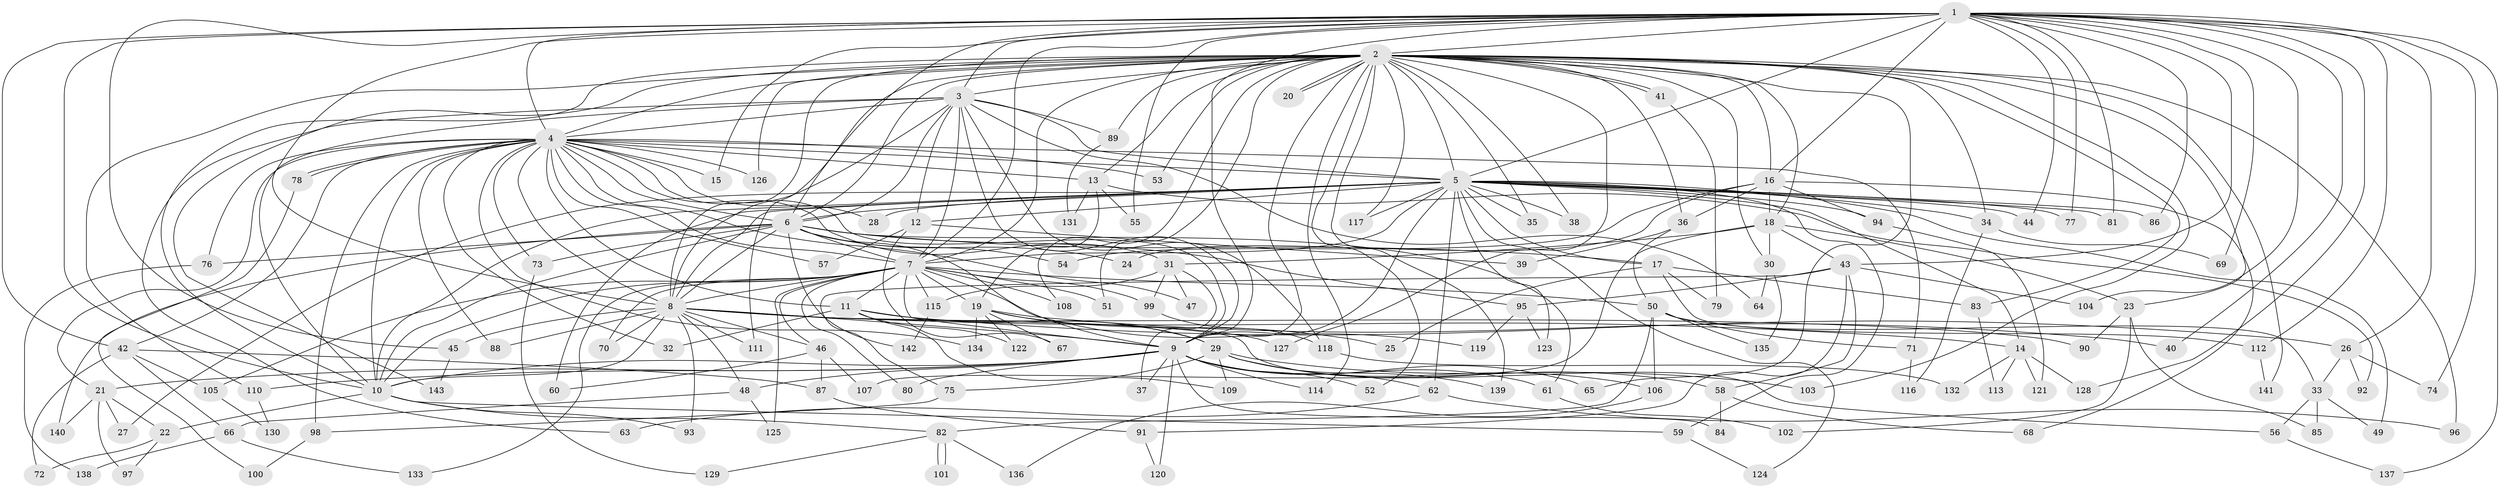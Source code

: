 // coarse degree distribution, {29: 0.008849557522123894, 37: 0.008849557522123894, 27: 0.017699115044247787, 14: 0.008849557522123894, 22: 0.008849557522123894, 21: 0.008849557522123894, 18: 0.008849557522123894, 9: 0.017699115044247787, 5: 0.035398230088495575, 6: 0.04424778761061947, 2: 0.584070796460177, 7: 0.04424778761061947, 8: 0.02654867256637168, 4: 0.035398230088495575, 3: 0.12389380530973451, 1: 0.017699115044247787}
// Generated by graph-tools (version 1.1) at 2025/23/03/03/25 07:23:48]
// undirected, 143 vertices, 311 edges
graph export_dot {
graph [start="1"]
  node [color=gray90,style=filled];
  1;
  2;
  3;
  4;
  5;
  6;
  7;
  8;
  9;
  10;
  11;
  12;
  13;
  14;
  15;
  16;
  17;
  18;
  19;
  20;
  21;
  22;
  23;
  24;
  25;
  26;
  27;
  28;
  29;
  30;
  31;
  32;
  33;
  34;
  35;
  36;
  37;
  38;
  39;
  40;
  41;
  42;
  43;
  44;
  45;
  46;
  47;
  48;
  49;
  50;
  51;
  52;
  53;
  54;
  55;
  56;
  57;
  58;
  59;
  60;
  61;
  62;
  63;
  64;
  65;
  66;
  67;
  68;
  69;
  70;
  71;
  72;
  73;
  74;
  75;
  76;
  77;
  78;
  79;
  80;
  81;
  82;
  83;
  84;
  85;
  86;
  87;
  88;
  89;
  90;
  91;
  92;
  93;
  94;
  95;
  96;
  97;
  98;
  99;
  100;
  101;
  102;
  103;
  104;
  105;
  106;
  107;
  108;
  109;
  110;
  111;
  112;
  113;
  114;
  115;
  116;
  117;
  118;
  119;
  120;
  121;
  122;
  123;
  124;
  125;
  126;
  127;
  128;
  129;
  130;
  131;
  132;
  133;
  134;
  135;
  136;
  137;
  138;
  139;
  140;
  141;
  142;
  143;
  1 -- 2;
  1 -- 3;
  1 -- 4;
  1 -- 5;
  1 -- 6;
  1 -- 7;
  1 -- 8;
  1 -- 9;
  1 -- 10;
  1 -- 15;
  1 -- 16;
  1 -- 26;
  1 -- 40;
  1 -- 42;
  1 -- 43;
  1 -- 44;
  1 -- 45;
  1 -- 55;
  1 -- 69;
  1 -- 74;
  1 -- 77;
  1 -- 81;
  1 -- 86;
  1 -- 104;
  1 -- 112;
  1 -- 128;
  1 -- 137;
  2 -- 3;
  2 -- 4;
  2 -- 5;
  2 -- 6;
  2 -- 7;
  2 -- 8;
  2 -- 9;
  2 -- 10;
  2 -- 13;
  2 -- 16;
  2 -- 18;
  2 -- 20;
  2 -- 20;
  2 -- 23;
  2 -- 30;
  2 -- 34;
  2 -- 35;
  2 -- 36;
  2 -- 38;
  2 -- 41;
  2 -- 41;
  2 -- 51;
  2 -- 52;
  2 -- 53;
  2 -- 65;
  2 -- 83;
  2 -- 89;
  2 -- 96;
  2 -- 103;
  2 -- 108;
  2 -- 110;
  2 -- 111;
  2 -- 114;
  2 -- 117;
  2 -- 126;
  2 -- 127;
  2 -- 139;
  2 -- 141;
  2 -- 143;
  3 -- 4;
  3 -- 5;
  3 -- 6;
  3 -- 7;
  3 -- 8;
  3 -- 9;
  3 -- 10;
  3 -- 12;
  3 -- 63;
  3 -- 64;
  3 -- 89;
  3 -- 118;
  4 -- 5;
  4 -- 6;
  4 -- 7;
  4 -- 8;
  4 -- 9;
  4 -- 10;
  4 -- 11;
  4 -- 13;
  4 -- 15;
  4 -- 21;
  4 -- 28;
  4 -- 31;
  4 -- 32;
  4 -- 42;
  4 -- 47;
  4 -- 53;
  4 -- 57;
  4 -- 71;
  4 -- 73;
  4 -- 76;
  4 -- 78;
  4 -- 78;
  4 -- 88;
  4 -- 98;
  4 -- 126;
  4 -- 134;
  5 -- 6;
  5 -- 7;
  5 -- 8;
  5 -- 9;
  5 -- 10;
  5 -- 12;
  5 -- 14;
  5 -- 17;
  5 -- 27;
  5 -- 28;
  5 -- 34;
  5 -- 35;
  5 -- 38;
  5 -- 44;
  5 -- 49;
  5 -- 59;
  5 -- 60;
  5 -- 62;
  5 -- 77;
  5 -- 81;
  5 -- 86;
  5 -- 94;
  5 -- 117;
  5 -- 123;
  5 -- 124;
  6 -- 7;
  6 -- 8;
  6 -- 9;
  6 -- 10;
  6 -- 17;
  6 -- 24;
  6 -- 54;
  6 -- 61;
  6 -- 73;
  6 -- 76;
  6 -- 95;
  6 -- 140;
  6 -- 142;
  7 -- 8;
  7 -- 9;
  7 -- 10;
  7 -- 11;
  7 -- 19;
  7 -- 46;
  7 -- 50;
  7 -- 51;
  7 -- 70;
  7 -- 80;
  7 -- 99;
  7 -- 105;
  7 -- 108;
  7 -- 115;
  7 -- 119;
  7 -- 125;
  7 -- 133;
  8 -- 9;
  8 -- 10;
  8 -- 14;
  8 -- 45;
  8 -- 46;
  8 -- 48;
  8 -- 56;
  8 -- 70;
  8 -- 88;
  8 -- 90;
  8 -- 93;
  8 -- 111;
  8 -- 127;
  9 -- 10;
  9 -- 21;
  9 -- 37;
  9 -- 48;
  9 -- 52;
  9 -- 61;
  9 -- 62;
  9 -- 65;
  9 -- 80;
  9 -- 84;
  9 -- 110;
  9 -- 114;
  9 -- 120;
  10 -- 22;
  10 -- 59;
  10 -- 82;
  10 -- 93;
  11 -- 26;
  11 -- 29;
  11 -- 32;
  11 -- 109;
  11 -- 122;
  12 -- 39;
  12 -- 57;
  12 -- 67;
  13 -- 19;
  13 -- 55;
  13 -- 92;
  13 -- 131;
  14 -- 113;
  14 -- 121;
  14 -- 128;
  14 -- 132;
  16 -- 18;
  16 -- 24;
  16 -- 36;
  16 -- 54;
  16 -- 68;
  16 -- 94;
  17 -- 25;
  17 -- 33;
  17 -- 79;
  17 -- 83;
  18 -- 23;
  18 -- 30;
  18 -- 31;
  18 -- 43;
  18 -- 107;
  19 -- 25;
  19 -- 29;
  19 -- 40;
  19 -- 67;
  19 -- 122;
  19 -- 134;
  21 -- 22;
  21 -- 27;
  21 -- 97;
  21 -- 140;
  22 -- 72;
  22 -- 97;
  23 -- 85;
  23 -- 90;
  23 -- 102;
  26 -- 33;
  26 -- 74;
  26 -- 92;
  29 -- 58;
  29 -- 75;
  29 -- 103;
  29 -- 106;
  29 -- 109;
  29 -- 139;
  30 -- 64;
  30 -- 135;
  31 -- 37;
  31 -- 47;
  31 -- 99;
  31 -- 115;
  33 -- 49;
  33 -- 56;
  33 -- 85;
  34 -- 69;
  34 -- 116;
  36 -- 39;
  36 -- 50;
  41 -- 79;
  42 -- 66;
  42 -- 72;
  42 -- 87;
  42 -- 105;
  43 -- 58;
  43 -- 75;
  43 -- 91;
  43 -- 95;
  43 -- 104;
  45 -- 143;
  46 -- 60;
  46 -- 87;
  46 -- 107;
  48 -- 66;
  48 -- 125;
  50 -- 71;
  50 -- 82;
  50 -- 106;
  50 -- 112;
  50 -- 135;
  56 -- 137;
  58 -- 68;
  58 -- 84;
  59 -- 124;
  61 -- 102;
  62 -- 63;
  62 -- 96;
  66 -- 133;
  66 -- 138;
  71 -- 116;
  73 -- 129;
  75 -- 98;
  76 -- 138;
  78 -- 100;
  82 -- 101;
  82 -- 101;
  82 -- 129;
  82 -- 136;
  83 -- 113;
  87 -- 91;
  89 -- 131;
  91 -- 120;
  94 -- 121;
  95 -- 119;
  95 -- 123;
  98 -- 100;
  99 -- 118;
  105 -- 130;
  106 -- 136;
  110 -- 130;
  112 -- 141;
  115 -- 142;
  118 -- 132;
}
